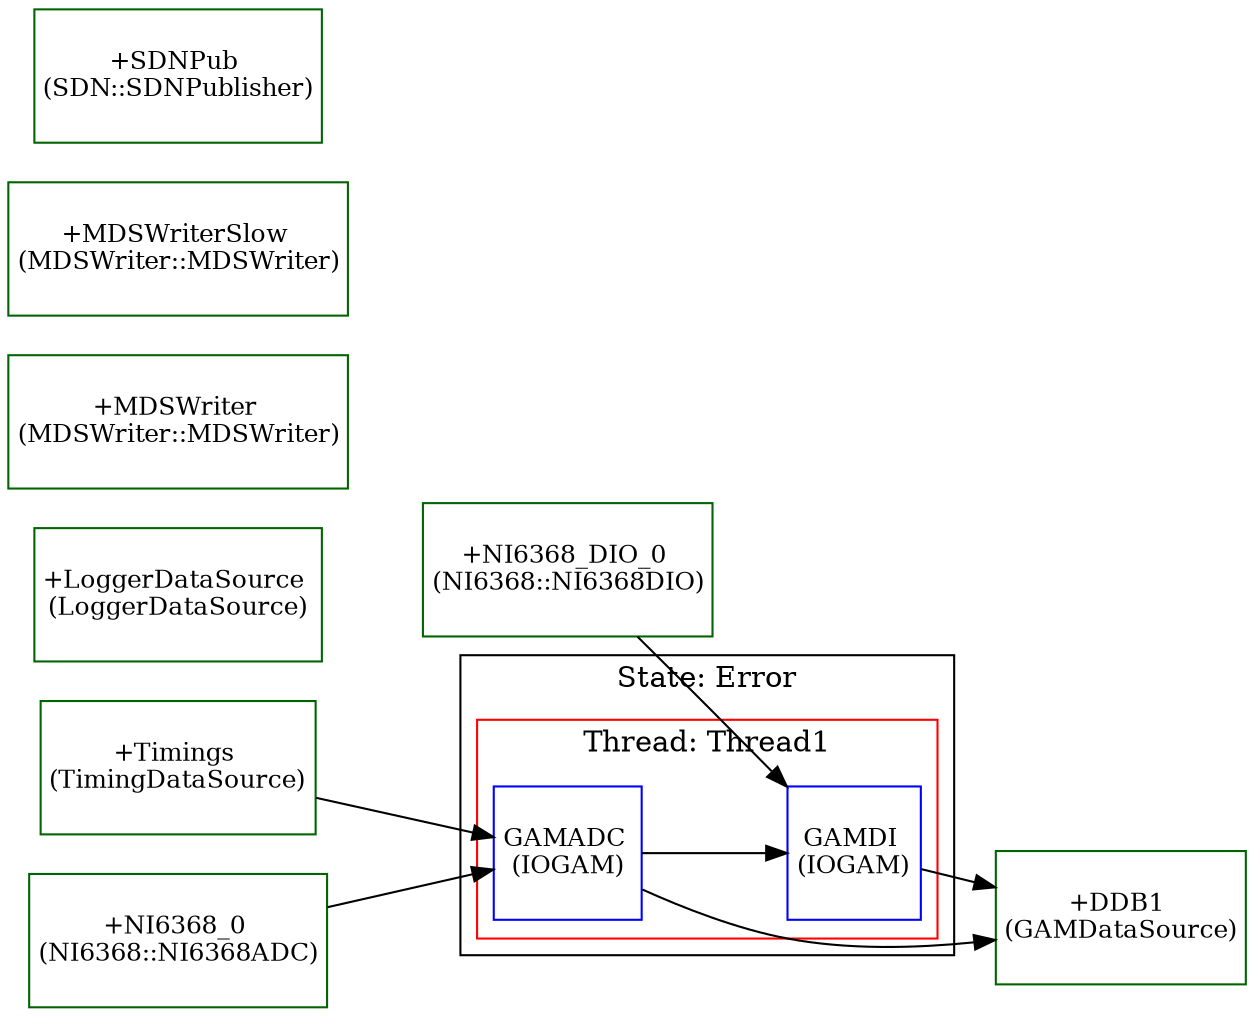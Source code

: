 digraph G {
rankdir=LR
concentrate=true
"Error.Thread1.GAMADC" [margin=0, shape=record, style=filled, fillcolor=white, color=blue,label=<<TABLE border="0" cellborder="0"><TR><TD width="60" height="60"><font point-size="12">GAMADC <BR/>(IOGAM)</font></TD></TR></TABLE>>]
"Error.Thread1.GAMDI" [margin=0, shape=record, style=filled, fillcolor=white, color=blue,label=<<TABLE border="0" cellborder="0"><TR><TD width="60" height="60"><font point-size="12">GAMDI <BR/>(IOGAM)</font></TD></TR></TABLE>>]
subgraph cluster_Error {
label = "State: Error"
subgraph cluster_Error_Thread1 {
label = "Thread: Thread1"
color= "red"
"Error.Thread1.GAMADC"->"Error.Thread1.GAMDI"
}
}
"+DDB1" [margin=0, shape=record, style=filled, fillcolor=white, color=darkgreen,label=<<TABLE border="0" cellborder="0"><TR><TD width="60" height="60"><font point-size="12">+DDB1 <BR/>(GAMDataSource)</font></TD></TR></TABLE>>]
"+LoggerDataSource" [margin=0, shape=record, style=filled, fillcolor=white, color=darkgreen,label=<<TABLE border="0" cellborder="0"><TR><TD width="60" height="60"><font point-size="12">+LoggerDataSource <BR/>(LoggerDataSource)</font></TD></TR></TABLE>>]
"+Timings" [margin=0, shape=record, style=filled, fillcolor=white, color=darkgreen,label=<<TABLE border="0" cellborder="0"><TR><TD width="60" height="60"><font point-size="12">+Timings <BR/>(TimingDataSource)</font></TD></TR></TABLE>>]
"+NI6368_0" [margin=0, shape=record, style=filled, fillcolor=white, color=darkgreen,label=<<TABLE border="0" cellborder="0"><TR><TD width="60" height="60"><font point-size="12">+NI6368_0 <BR/>(NI6368::NI6368ADC)</font></TD></TR></TABLE>>]
"+NI6368_DIO_0" [margin=0, shape=record, style=filled, fillcolor=white, color=darkgreen,label=<<TABLE border="0" cellborder="0"><TR><TD width="60" height="60"><font point-size="12">+NI6368_DIO_0 <BR/>(NI6368::NI6368DIO)</font></TD></TR></TABLE>>]
"+MDSWriter" [margin=0, shape=record, style=filled, fillcolor=white, color=darkgreen,label=<<TABLE border="0" cellborder="0"><TR><TD width="60" height="60"><font point-size="12">+MDSWriter <BR/>(MDSWriter::MDSWriter)</font></TD></TR></TABLE>>]
"+MDSWriterSlow" [margin=0, shape=record, style=filled, fillcolor=white, color=darkgreen,label=<<TABLE border="0" cellborder="0"><TR><TD width="60" height="60"><font point-size="12">+MDSWriterSlow <BR/>(MDSWriter::MDSWriter)</font></TD></TR></TABLE>>]
"+SDNPub" [margin=0, shape=record, style=filled, fillcolor=white, color=darkgreen,label=<<TABLE border="0" cellborder="0"><TR><TD width="60" height="60"><font point-size="12">+SDNPub <BR/>(SDN::SDNPublisher)</font></TD></TR></TABLE>>]
"+NI6368_0"->"Error.Thread1.GAMADC"
"+Timings"->"Error.Thread1.GAMADC"
"Error.Thread1.GAMADC"->"+DDB1"
"+NI6368_DIO_0"->"Error.Thread1.GAMDI"
"Error.Thread1.GAMDI"->"+DDB1"
}
